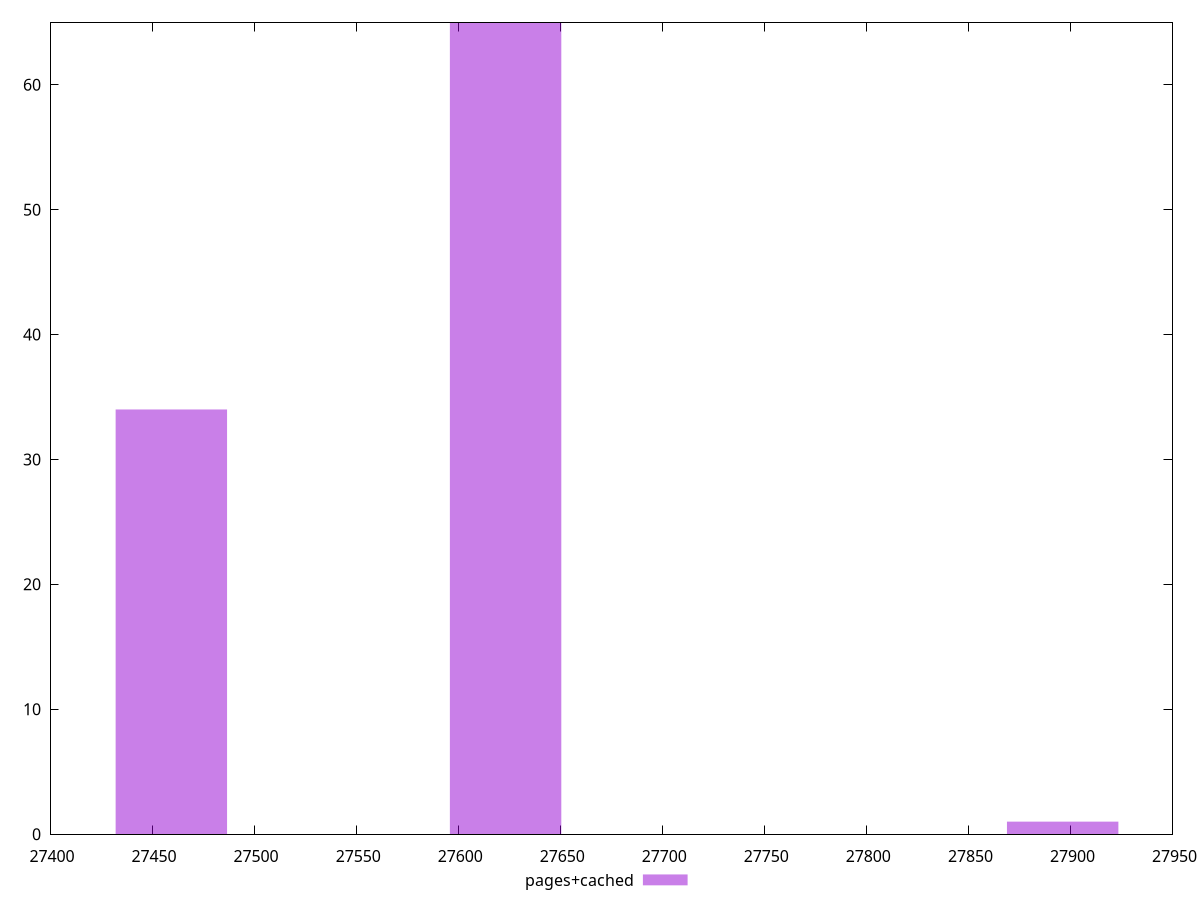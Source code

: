$_pagesCached <<EOF
27896.185568482597 1
27623.228762528754 65
27459.45467895645 34
EOF
set key outside below
set terminal pngcairo
set output "report_00005_2020-11-02T22-26-11.212Z/uses-webp-images/pages+cached//raw_hist.png"
set yrange [0:65]
set boxwidth 54.59136119076829
set style fill transparent solid 0.5 noborder
plot $_pagesCached title "pages+cached" with boxes ,
